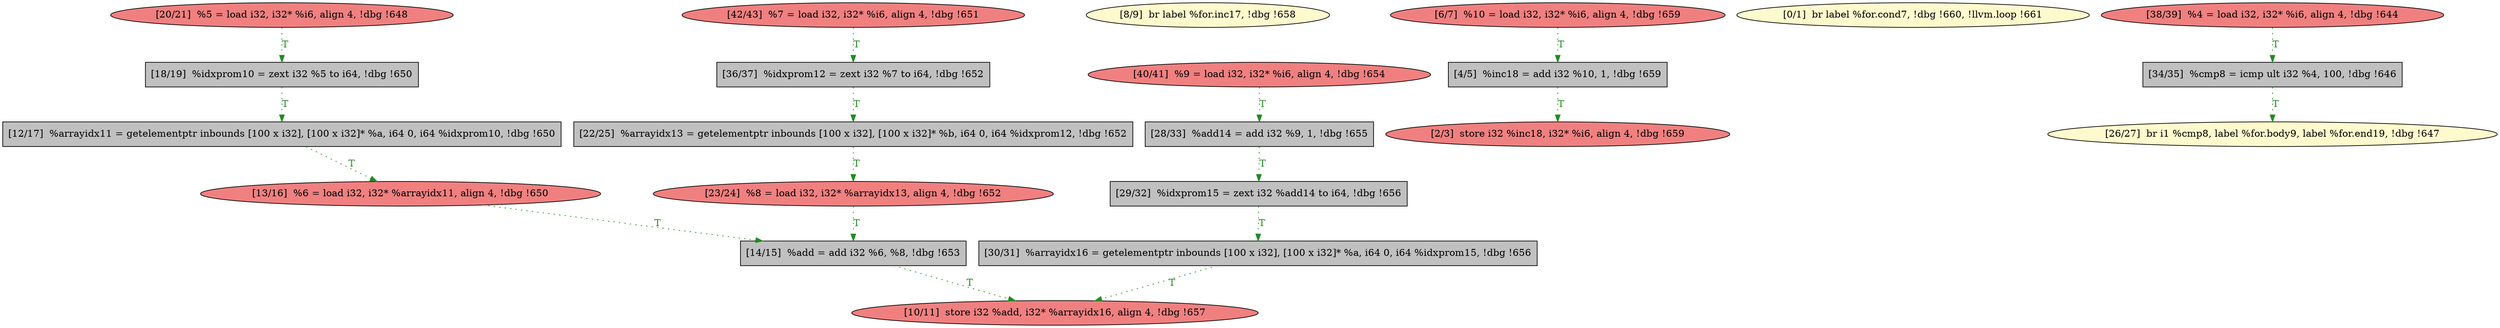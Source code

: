 
digraph G {


node453 [fillcolor=grey,label="[29/32]  %idxprom15 = zext i32 %add14 to i64, !dbg !656",shape=rectangle,style=filled ]
node451 [fillcolor=lightcoral,label="[40/41]  %9 = load i32, i32* %i6, align 4, !dbg !654",shape=ellipse,style=filled ]
node450 [fillcolor=grey,label="[30/31]  %arrayidx16 = getelementptr inbounds [100 x i32], [100 x i32]* %a, i64 0, i64 %idxprom15, !dbg !656",shape=rectangle,style=filled ]
node448 [fillcolor=grey,label="[14/15]  %add = add i32 %6, %8, !dbg !653",shape=rectangle,style=filled ]
node436 [fillcolor=lemonchiffon,label="[8/9]  br label %for.inc17, !dbg !658",shape=ellipse,style=filled ]
node440 [fillcolor=lightcoral,label="[20/21]  %5 = load i32, i32* %i6, align 4, !dbg !648",shape=ellipse,style=filled ]
node437 [fillcolor=lightcoral,label="[10/11]  store i32 %add, i32* %arrayidx16, align 4, !dbg !657",shape=ellipse,style=filled ]
node435 [fillcolor=lightcoral,label="[6/7]  %10 = load i32, i32* %i6, align 4, !dbg !659",shape=ellipse,style=filled ]
node445 [fillcolor=grey,label="[36/37]  %idxprom12 = zext i32 %7 to i64, !dbg !652",shape=rectangle,style=filled ]
node449 [fillcolor=lightcoral,label="[13/16]  %6 = load i32, i32* %arrayidx11, align 4, !dbg !650",shape=ellipse,style=filled ]
node446 [fillcolor=lightcoral,label="[23/24]  %8 = load i32, i32* %arrayidx13, align 4, !dbg !652",shape=ellipse,style=filled ]
node432 [fillcolor=lemonchiffon,label="[0/1]  br label %for.cond7, !dbg !660, !llvm.loop !661",shape=ellipse,style=filled ]
node434 [fillcolor=grey,label="[4/5]  %inc18 = add i32 %10, 1, !dbg !659",shape=rectangle,style=filled ]
node441 [fillcolor=grey,label="[22/25]  %arrayidx13 = getelementptr inbounds [100 x i32], [100 x i32]* %b, i64 0, i64 %idxprom12, !dbg !652",shape=rectangle,style=filled ]
node443 [fillcolor=grey,label="[28/33]  %add14 = add i32 %9, 1, !dbg !655",shape=rectangle,style=filled ]
node439 [fillcolor=grey,label="[18/19]  %idxprom10 = zext i32 %5 to i64, !dbg !650",shape=rectangle,style=filled ]
node447 [fillcolor=lightcoral,label="[38/39]  %4 = load i32, i32* %i6, align 4, !dbg !644",shape=ellipse,style=filled ]
node438 [fillcolor=grey,label="[12/17]  %arrayidx11 = getelementptr inbounds [100 x i32], [100 x i32]* %a, i64 0, i64 %idxprom10, !dbg !650",shape=rectangle,style=filled ]
node442 [fillcolor=lemonchiffon,label="[26/27]  br i1 %cmp8, label %for.body9, label %for.end19, !dbg !647",shape=ellipse,style=filled ]
node452 [fillcolor=lightcoral,label="[42/43]  %7 = load i32, i32* %i6, align 4, !dbg !651",shape=ellipse,style=filled ]
node433 [fillcolor=lightcoral,label="[2/3]  store i32 %inc18, i32* %i6, align 4, !dbg !659",shape=ellipse,style=filled ]
node444 [fillcolor=grey,label="[34/35]  %cmp8 = icmp ult i32 %4, 100, !dbg !646",shape=rectangle,style=filled ]

node444->node442 [style=dotted,color=forestgreen,label="T",fontcolor=forestgreen ]
node435->node434 [style=dotted,color=forestgreen,label="T",fontcolor=forestgreen ]
node453->node450 [style=dotted,color=forestgreen,label="T",fontcolor=forestgreen ]
node434->node433 [style=dotted,color=forestgreen,label="T",fontcolor=forestgreen ]
node441->node446 [style=dotted,color=forestgreen,label="T",fontcolor=forestgreen ]
node438->node449 [style=dotted,color=forestgreen,label="T",fontcolor=forestgreen ]
node446->node448 [style=dotted,color=forestgreen,label="T",fontcolor=forestgreen ]
node450->node437 [style=dotted,color=forestgreen,label="T",fontcolor=forestgreen ]
node443->node453 [style=dotted,color=forestgreen,label="T",fontcolor=forestgreen ]
node445->node441 [style=dotted,color=forestgreen,label="T",fontcolor=forestgreen ]
node440->node439 [style=dotted,color=forestgreen,label="T",fontcolor=forestgreen ]
node447->node444 [style=dotted,color=forestgreen,label="T",fontcolor=forestgreen ]
node439->node438 [style=dotted,color=forestgreen,label="T",fontcolor=forestgreen ]
node452->node445 [style=dotted,color=forestgreen,label="T",fontcolor=forestgreen ]
node451->node443 [style=dotted,color=forestgreen,label="T",fontcolor=forestgreen ]
node448->node437 [style=dotted,color=forestgreen,label="T",fontcolor=forestgreen ]
node449->node448 [style=dotted,color=forestgreen,label="T",fontcolor=forestgreen ]


}
